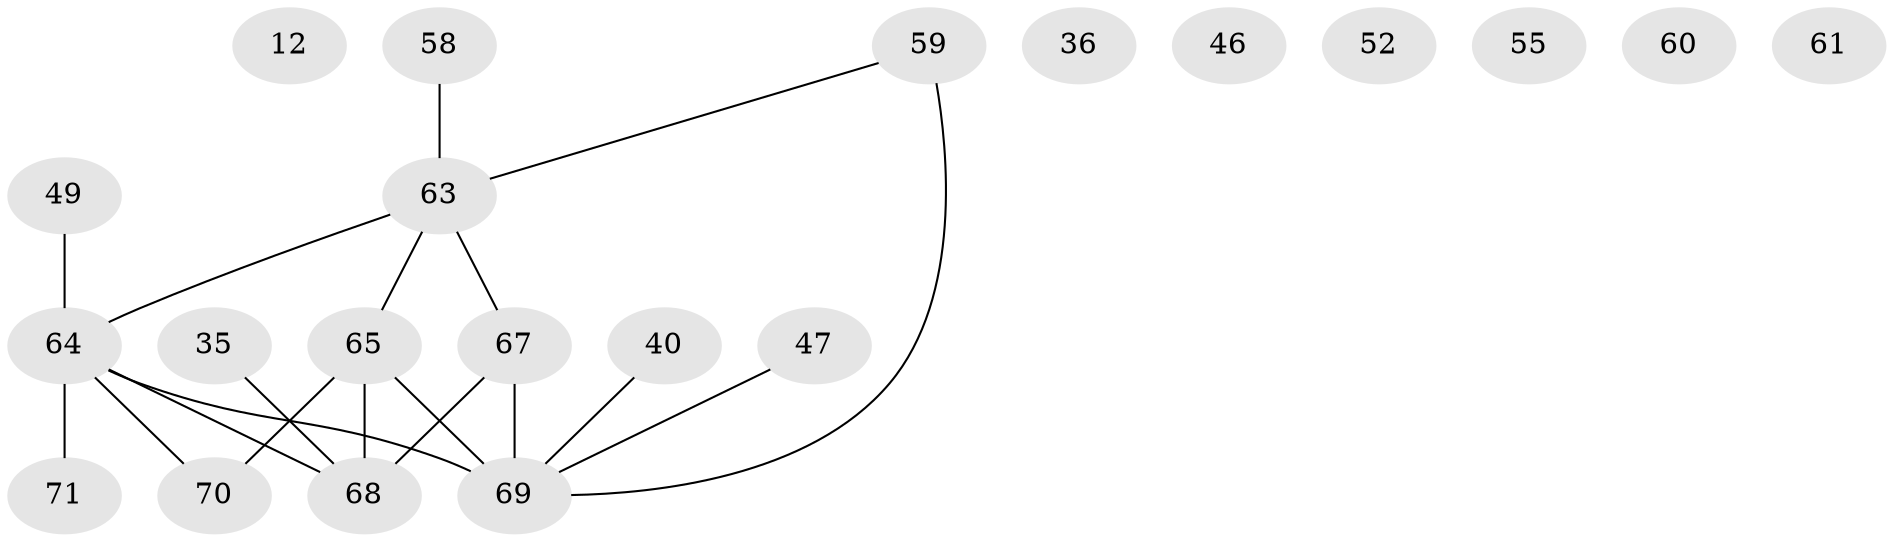 // original degree distribution, {3: 0.2676056338028169, 1: 0.2535211267605634, 4: 0.11267605633802817, 2: 0.23943661971830985, 0: 0.07042253521126761, 5: 0.028169014084507043, 7: 0.014084507042253521, 6: 0.014084507042253521}
// Generated by graph-tools (version 1.1) at 2025/43/03/04/25 21:43:37]
// undirected, 21 vertices, 19 edges
graph export_dot {
graph [start="1"]
  node [color=gray90,style=filled];
  12;
  35 [super="+20"];
  36;
  40;
  46 [super="+38"];
  47 [super="+27"];
  49;
  52 [super="+16"];
  55;
  58;
  59 [super="+33"];
  60;
  61;
  63 [super="+7+56+19+44+48"];
  64 [super="+31+34+39+53"];
  65 [super="+24+45"];
  67;
  68 [super="+28+26+32+51+66+62"];
  69 [super="+3+57+41"];
  70 [super="+54"];
  71 [super="+8"];
  35 -- 68;
  40 -- 69;
  47 -- 69;
  49 -- 64;
  58 -- 63;
  59 -- 69 [weight=2];
  59 -- 63;
  63 -- 67 [weight=2];
  63 -- 65 [weight=2];
  63 -- 64;
  64 -- 68 [weight=4];
  64 -- 70;
  64 -- 71 [weight=2];
  64 -- 69 [weight=2];
  65 -- 69;
  65 -- 68 [weight=5];
  65 -- 70;
  67 -- 69 [weight=2];
  67 -- 68;
}
